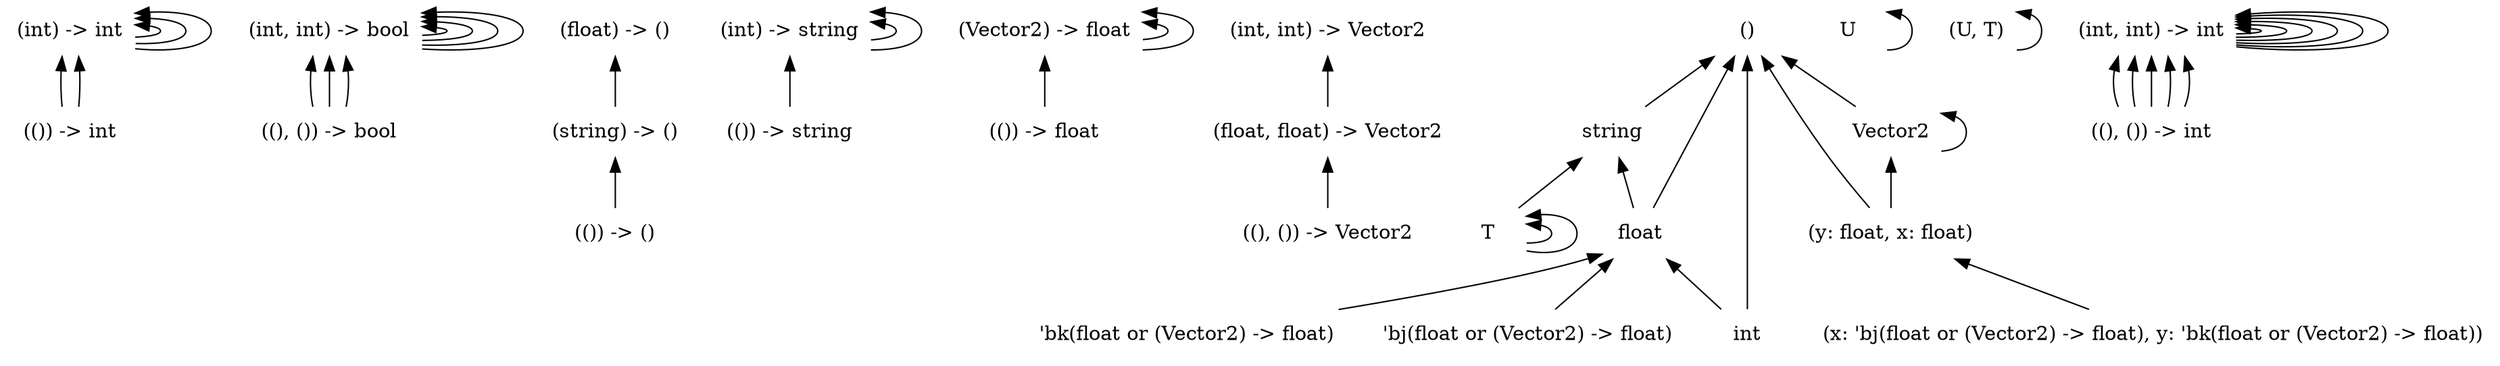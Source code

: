 digraph order {
  graph [
    size = "30,10"
    ];
  node [
    shape = none
    ];
  edge [
    dir = back
    ];
  "(()) -> int"
  "(int) -> int"
  "((), ()) -> bool"
  "(int, int) -> bool"
  "(()) -> ()"
  "(string) -> ()"
  "(()) -> string"
  "(int) -> string"
  "(()) -> float"
  "(Vector2) -> float"
  "((), ()) -> Vector2"
  "(float, float) -> Vector2"
  "(float) -> ()"
  "(int, int) -> Vector2"
  "string"
  "Vector2"
  "(y: float, x: float)"
  "(x: 'bj(float or (Vector2) -> float), y: 'bk(float or (Vector2) -> float))"
  "T"
  "U"
  "T"
  "T"
  "()"
  "(U, T)"
  "'bk(float or (Vector2) -> float)"
  "float"
  "'bj(float or (Vector2) -> float)"
  "int"
  "((), ()) -> int"
  "(int, int) -> int"
  "(float, float) -> Vector2" -> "((), ()) -> Vector2"
  "(int, int) -> Vector2" -> "(float, float) -> Vector2"
  "(int, int) -> int" -> "((), ()) -> int"
  "(int, int) -> int" -> "((), ()) -> int"
  "(int, int) -> int" -> "((), ()) -> int"
  "(int, int) -> int" -> "(int, int) -> int"
  "(int, int) -> int" -> "((), ()) -> int"
  "(int, int) -> int" -> "((), ()) -> int"
  "(int, int) -> int" -> "(int, int) -> int"
  "(int) -> int" -> "(int) -> int"
  "(int) -> int" -> "(()) -> int"
  "(int) -> int" -> "(()) -> int"
  "(int) -> int" -> "(int) -> int"
  "(int, int) -> int" -> "(int, int) -> int"
  "(int) -> int" -> "(int) -> int"
  "(int, int) -> int" -> "(int, int) -> int"
  "(int, int) -> bool" -> "((), ()) -> bool"
  "(int, int) -> bool" -> "(int, int) -> bool"
  "(int, int) -> bool" -> "((), ()) -> bool"
  "(int, int) -> bool" -> "((), ()) -> bool"
  "(int, int) -> bool" -> "(int, int) -> bool"
  "(int, int) -> bool" -> "(int, int) -> bool"
  "(int) -> string" -> "(()) -> string"
  "(int) -> string" -> "(int) -> string"
  "(int) -> string" -> "(int) -> string"
  "(string) -> ()" -> "(()) -> ()"
  "string" -> "T"
  "string" -> "float"
  "Vector2" -> "Vector2"
  "Vector2" -> "(y: float, x: float)"
  "(float) -> ()" -> "(string) -> ()"
  "(int, int) -> bool" -> "(int, int) -> bool"
  "(int, int) -> int" -> "(int, int) -> int"
  "(int, int) -> int" -> "(int, int) -> int"
  "(y: float, x: float)" -> "(x: 'bj(float or (Vector2) -> float), y: 'bk(float or (Vector2) -> float))"
  "T" -> "T"
  "U" -> "U"
  "T" -> "T"
  "()" -> "string"
  "()" -> "Vector2"
  "()" -> "(y: float, x: float)"
  "()" -> "float"
  "()" -> "int"
  "(U, T)" -> "(U, T)"
  "float" -> "'bk(float or (Vector2) -> float)"
  "float" -> "'bj(float or (Vector2) -> float)"
  "float" -> "int"
  "(Vector2) -> float" -> "(()) -> float"
  "(Vector2) -> float" -> "(Vector2) -> float"
  "(Vector2) -> float" -> "(Vector2) -> float"
}